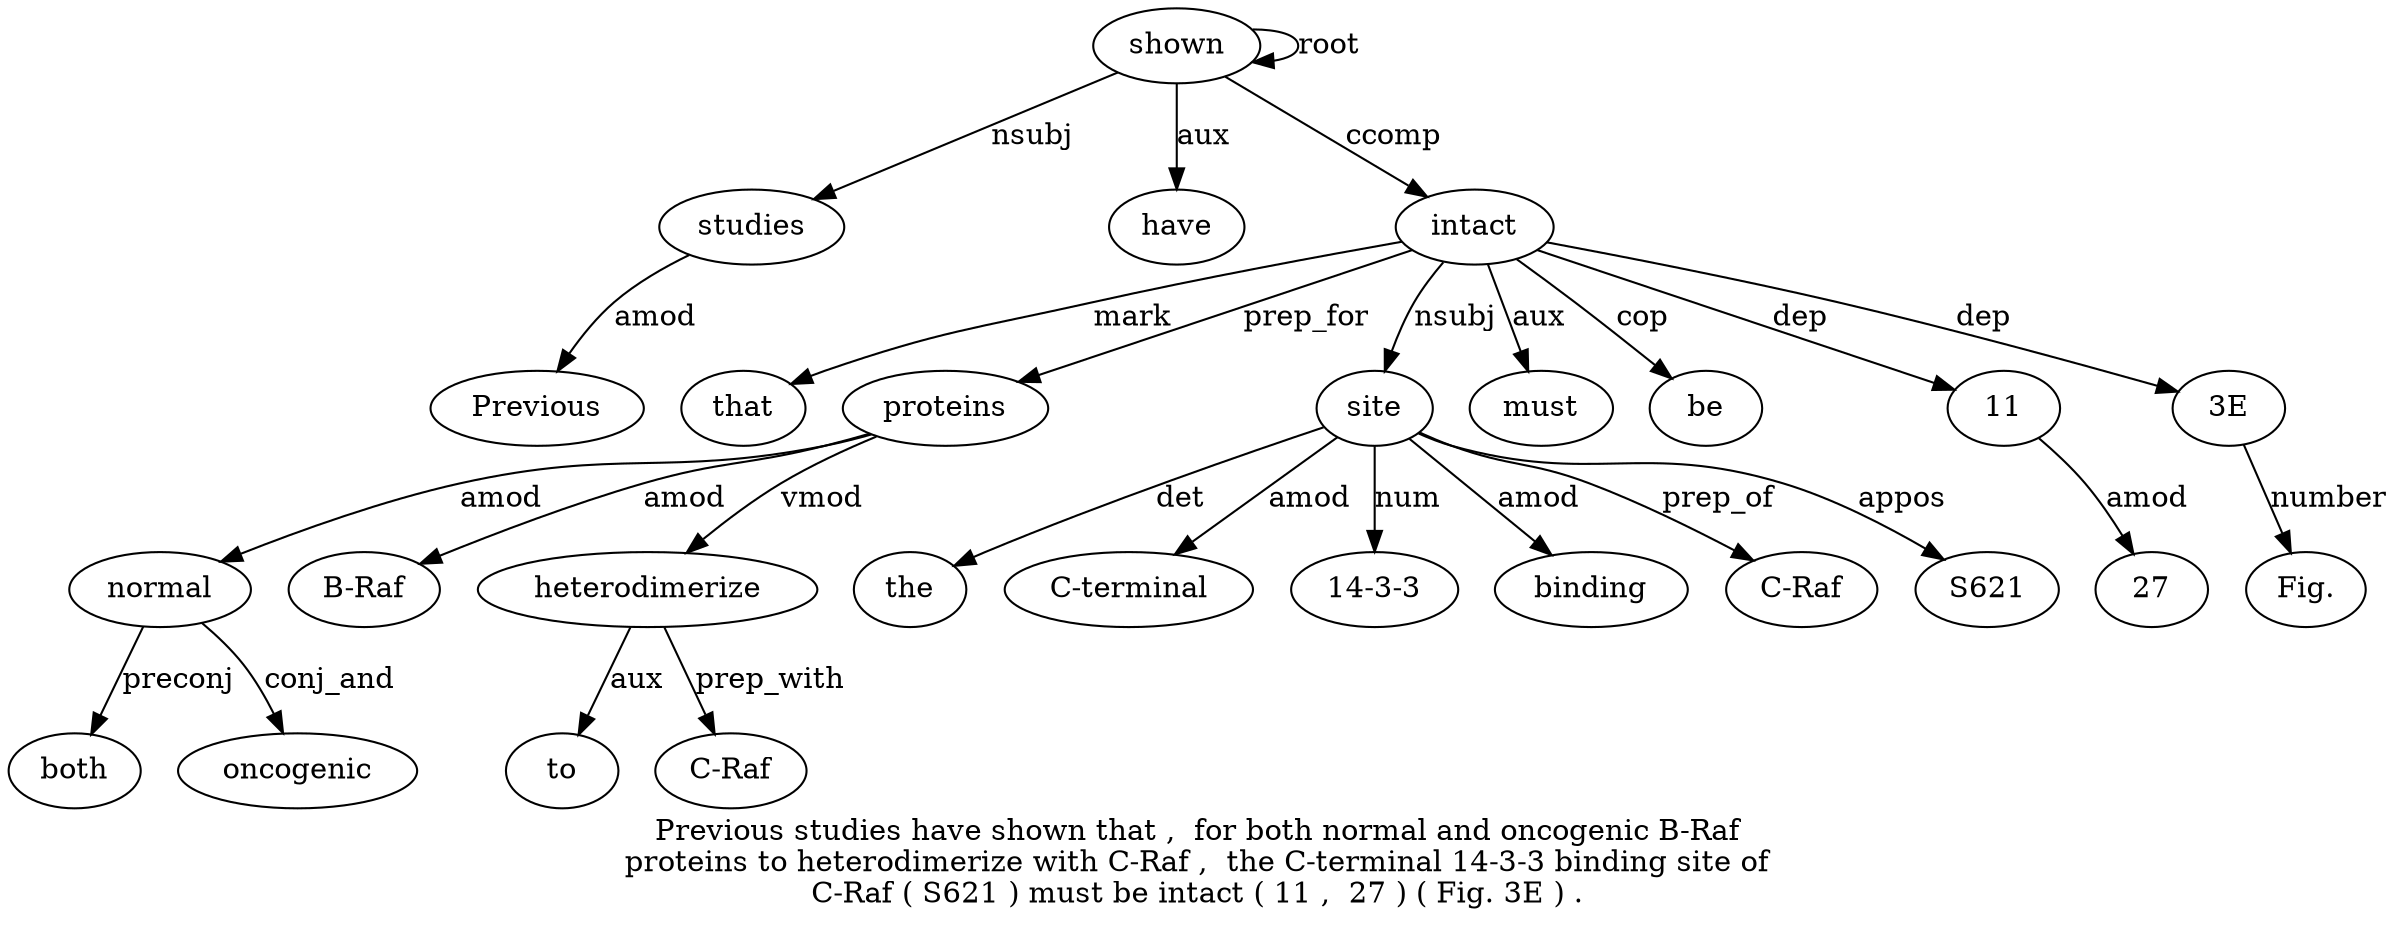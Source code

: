 digraph "Previous studies have shown that ,  for both normal and oncogenic B-Raf proteins to heterodimerize with C-Raf ,  the C-terminal 14-3-3 binding site of C-Raf ( S621 ) must be intact ( 11 ,  27 ) ( Fig. 3E ) ." {
label="Previous studies have shown that ,  for both normal and oncogenic B-Raf
proteins to heterodimerize with C-Raf ,  the C-terminal 14-3-3 binding site of
C-Raf ( S621 ) must be intact ( 11 ,  27 ) ( Fig. 3E ) .";
studies2 [style=filled, fillcolor=white, label=studies];
Previous1 [style=filled, fillcolor=white, label=Previous];
studies2 -> Previous1  [label=amod];
shown4 [style=filled, fillcolor=white, label=shown];
shown4 -> studies2  [label=nsubj];
have3 [style=filled, fillcolor=white, label=have];
shown4 -> have3  [label=aux];
shown4 -> shown4  [label=root];
intact31 [style=filled, fillcolor=white, label=intact];
that5 [style=filled, fillcolor=white, label=that];
intact31 -> that5  [label=mark];
normal9 [style=filled, fillcolor=white, label=normal];
both8 [style=filled, fillcolor=white, label=both];
normal9 -> both8  [label=preconj];
proteins13 [style=filled, fillcolor=white, label=proteins];
proteins13 -> normal9  [label=amod];
oncogenic11 [style=filled, fillcolor=white, label=oncogenic];
normal9 -> oncogenic11  [label=conj_and];
"B-Raf12" [style=filled, fillcolor=white, label="B-Raf"];
proteins13 -> "B-Raf12"  [label=amod];
intact31 -> proteins13  [label=prep_for];
heterodimerize15 [style=filled, fillcolor=white, label=heterodimerize];
to14 [style=filled, fillcolor=white, label=to];
heterodimerize15 -> to14  [label=aux];
proteins13 -> heterodimerize15  [label=vmod];
"C-Raf17" [style=filled, fillcolor=white, label="C-Raf"];
heterodimerize15 -> "C-Raf17"  [label=prep_with];
site23 [style=filled, fillcolor=white, label=site];
the19 [style=filled, fillcolor=white, label=the];
site23 -> the19  [label=det];
"C-terminal20" [style=filled, fillcolor=white, label="C-terminal"];
site23 -> "C-terminal20"  [label=amod];
"14-3-32" [style=filled, fillcolor=white, label="14-3-3"];
site23 -> "14-3-32"  [label=num];
binding22 [style=filled, fillcolor=white, label=binding];
site23 -> binding22  [label=amod];
intact31 -> site23  [label=nsubj];
"C-Raf25" [style=filled, fillcolor=white, label="C-Raf"];
site23 -> "C-Raf25"  [label=prep_of];
S62127 [style=filled, fillcolor=white, label=S621];
site23 -> S62127  [label=appos];
must29 [style=filled, fillcolor=white, label=must];
intact31 -> must29  [label=aux];
be30 [style=filled, fillcolor=white, label=be];
intact31 -> be30  [label=cop];
shown4 -> intact31  [label=ccomp];
1133 [style=filled, fillcolor=white, label=11];
intact31 -> 1133  [label=dep];
2735 [style=filled, fillcolor=white, label=27];
1133 -> 2735  [label=amod];
"3E39" [style=filled, fillcolor=white, label="3E"];
"Fig.38" [style=filled, fillcolor=white, label="Fig."];
"3E39" -> "Fig.38"  [label=number];
intact31 -> "3E39"  [label=dep];
}

